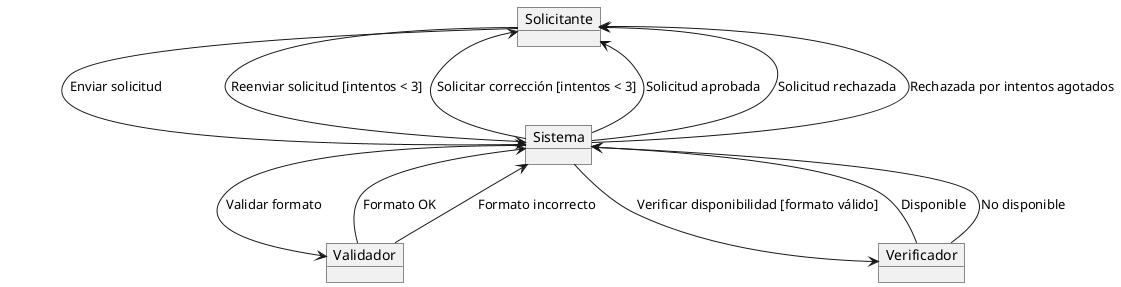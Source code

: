 @startuml
object Solicitante
object Sistema
object Validador
object Verificador

Solicitante --> Sistema : Enviar solicitud
Sistema --> Validador : Validar formato
Validador --> Sistema : Formato OK
Validador --> Sistema : Formato incorrecto
Sistema --> Solicitante : Solicitar corrección [intentos < 3]
Solicitante --> Sistema : Reenviar solicitud [intentos < 3]
Sistema --> Verificador : Verificar disponibilidad [formato válido]
Verificador --> Sistema : Disponible
Verificador --> Sistema : No disponible
Sistema --> Solicitante : Solicitud aprobada
Sistema --> Solicitante : Solicitud rechazada
Sistema --> Solicitante : Rechazada por intentos agotados
@enduml